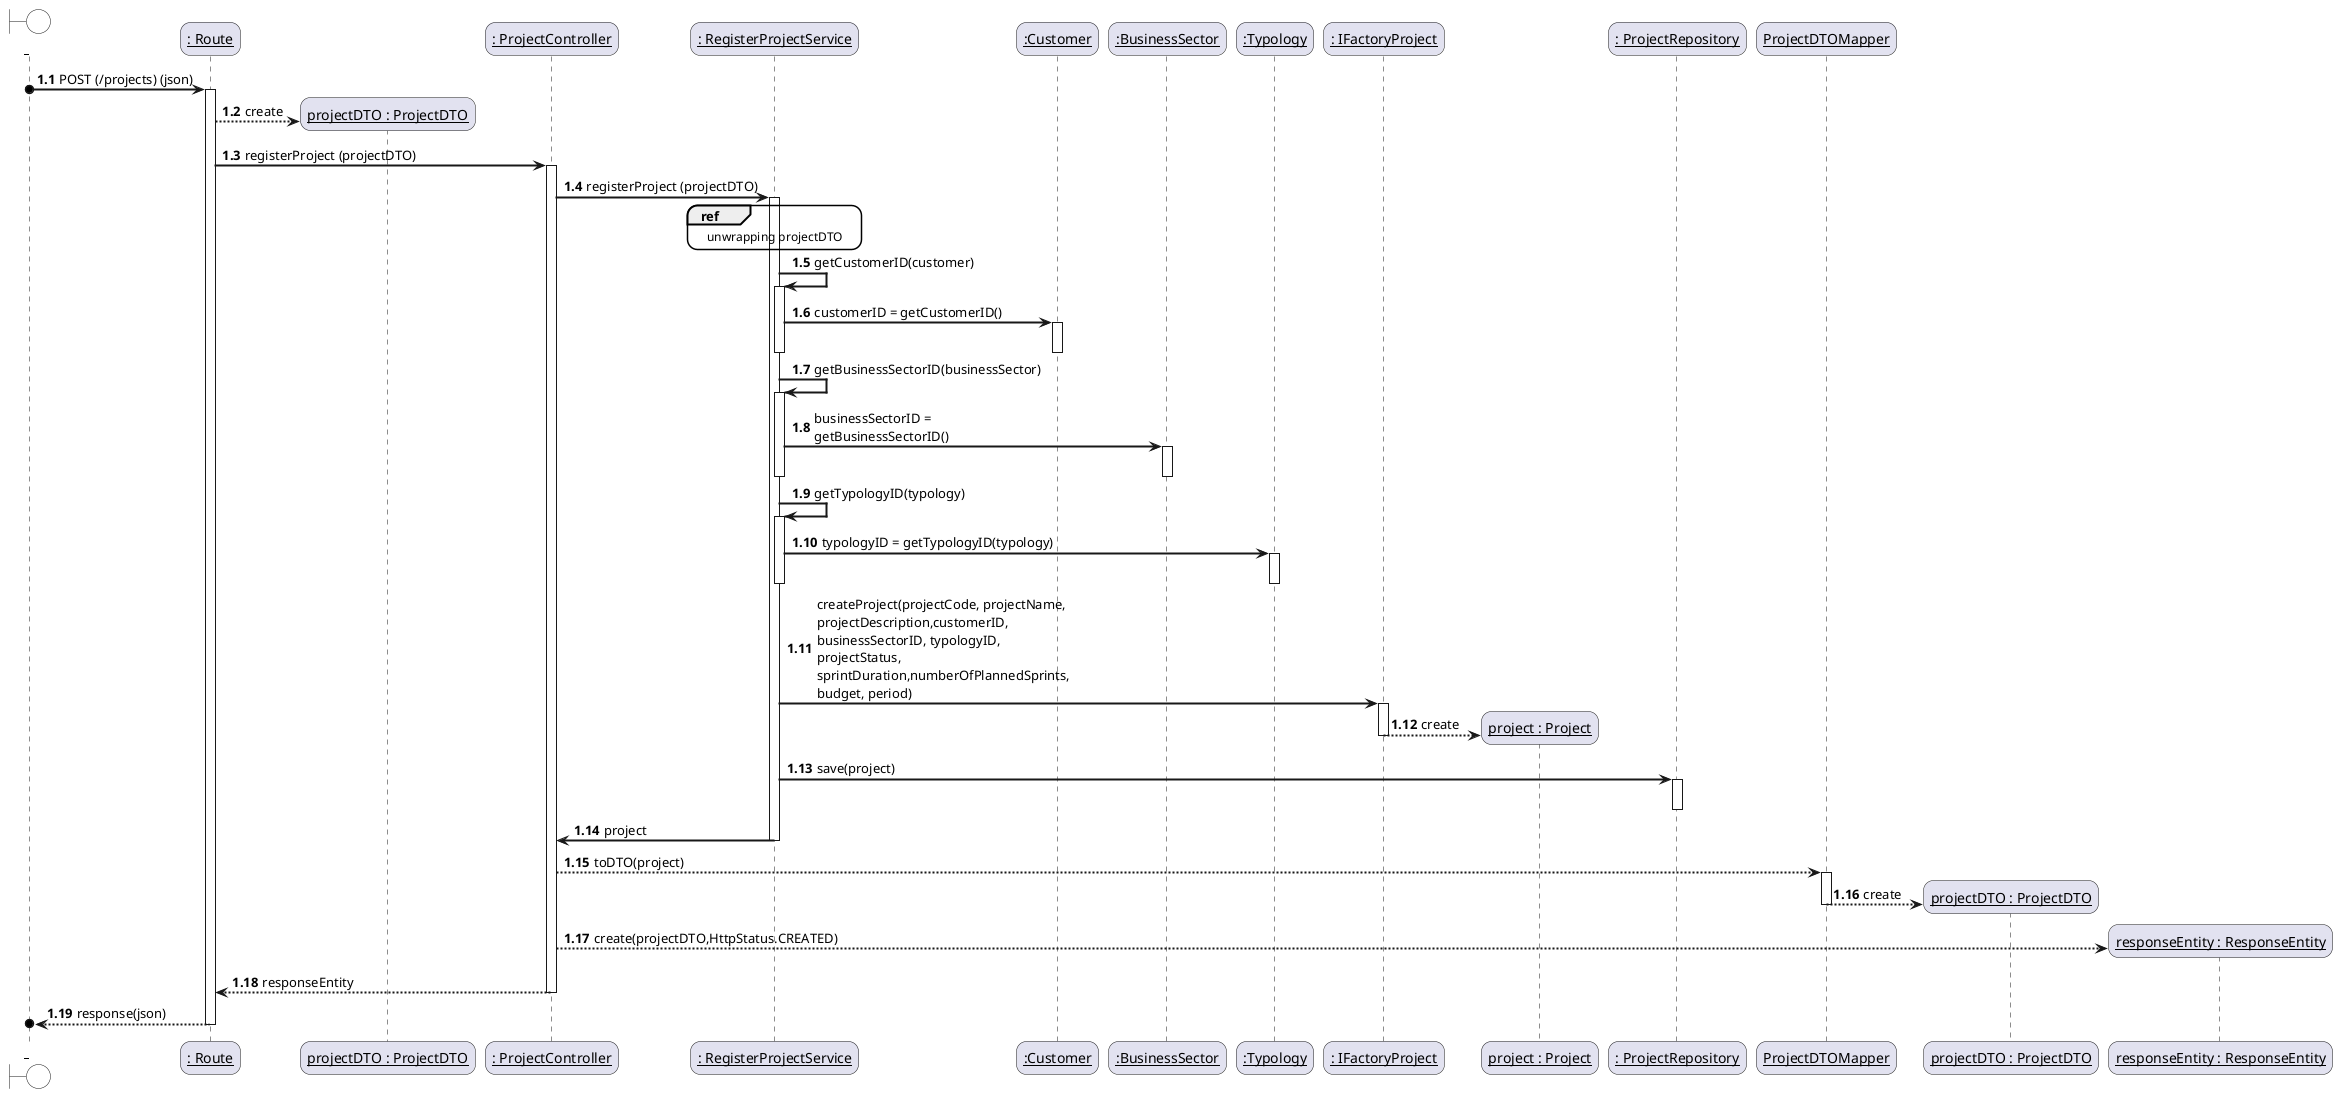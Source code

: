 @startuml

autonumber 1.1

skinparam sequenceArrowThickness 2
skinparam roundcorner 20
skinparam maxmessagesize 250
skinparam sequenceParticipant underline

boundary " " #white
participant ": Route" as Route
participant "projectDTO : ProjectDTO" as DTO
participant ": ProjectController" as Controller
participant ": RegisterProjectService" as Service
participant ":Customer" as Cstmr
participant ":BusinessSector" as BS
participant ":Typology" as Typo
participant ": IFactoryProject" as IFactoryProject
participant "project : Project" as Project
participant ": ProjectRepository" as Repo
participant "ProjectDTOMapper" as Mapper
participant "projectDTO : ProjectDTO" as projDTO




participant "responseEntity : ResponseEntity" as Response



" " o-> Route : POST (/projects) (json)
activate Route

Route --> DTO ** #b: create

Route -> Controller #b: registerProject (projectDTO)


activate Controller

Controller -> Service :  registerProject (projectDTO)
ref over Service: unwrapping projectDTO

activate Service

Service -> Service : getCustomerID(customer)

activate Service

Service -> Cstmr : customerID = getCustomerID()
activate Cstmr
deactivate Cstmr

deactivate Service

Service -> Service : getBusinessSectorID(businessSector)

activate Service

Service -> BS : businessSectorID = getBusinessSectorID()
activate BS
deactivate BS


deactivate Service

Service -> Service : getTypologyID(typology)

activate Service

Service -> Typo : typologyID = getTypologyID(typology)
activate Typo
deactivate Typo

deactivate Service




Service -> IFactoryProject : createProject(projectCode, projectName, projectDescription,customerID, businessSectorID, typologyID, projectStatus, sprintDuration,numberOfPlannedSprints, budget, period)

activate IFactoryProject

IFactoryProject --> Project ** : create

deactivate IFactoryProject





Service ->Repo : save(project)
activate Repo
deactivate Repo
Service -> Controller : project
deactivate Service


Controller --> Mapper : toDTO(project)

activate Mapper


Mapper --> projDTO ** : create
deactivate Mapper

Controller --> Response ** : create(projectDTO,HttpStatus.CREATED)
Controller --> Route : responseEntity
deactivate Controller

Route -->o " " : response(json)
deactivate Route

@enduml

